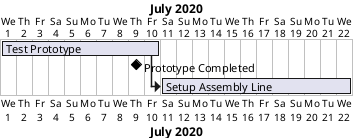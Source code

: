 @startgantt
Project starts 2020-07-01

[Test Prototype] lasts 10 days


' Milestone: [Prototype Completed]
' [Prototype Completed] happens at 2020-07-12
' [Prototype Completed] happens at 2020-07-10
[Prototype Completed] happens at D+8

[Setup Assembly Line] lasts 12 days
[Setup Assembly Line] starts at [Test Prototype]'s end



@endgantt